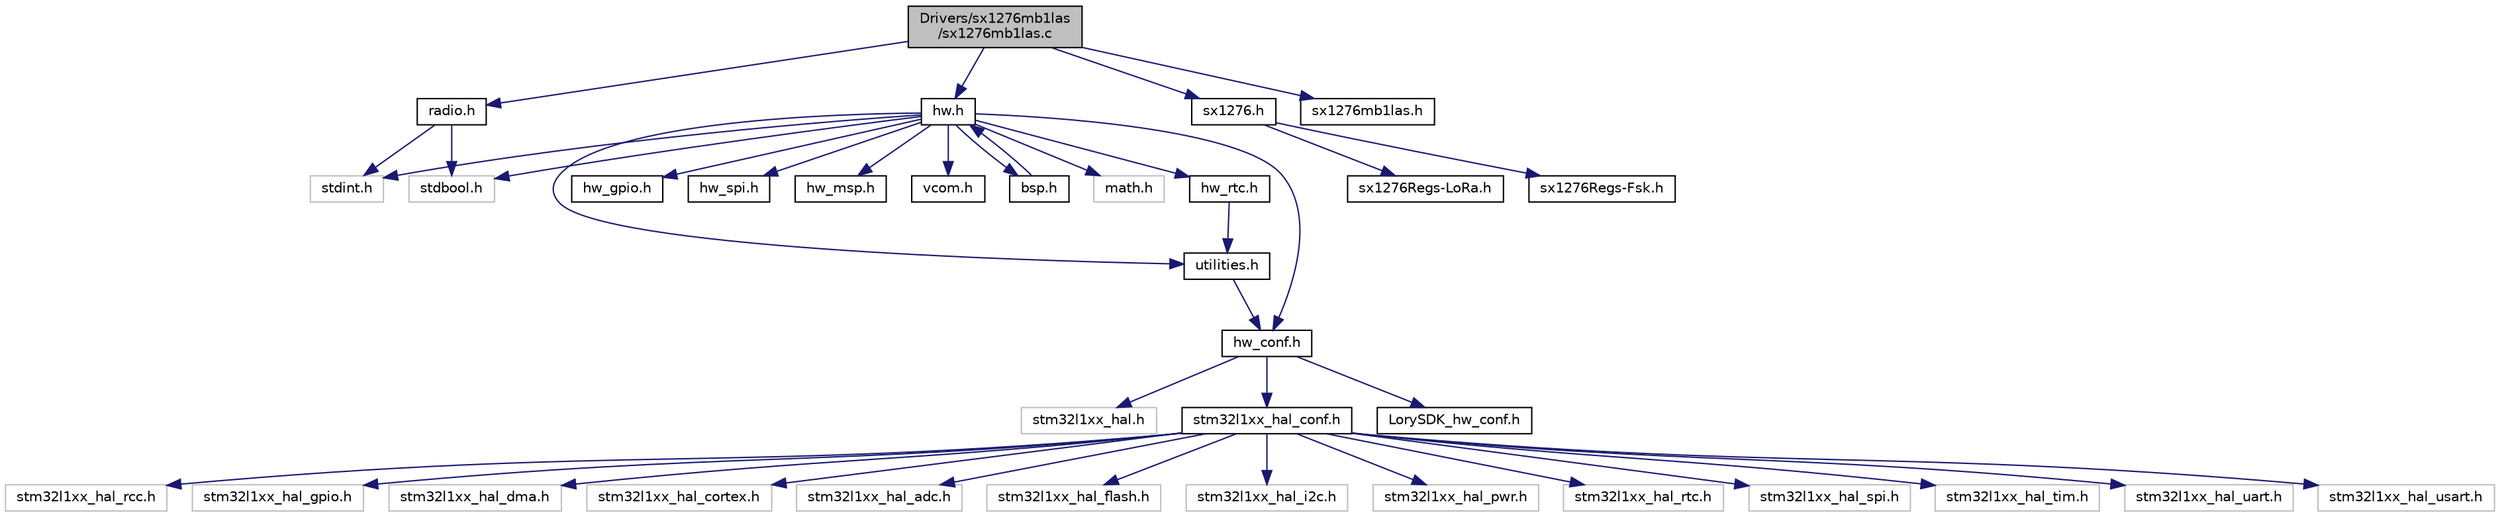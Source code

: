 digraph "Drivers/sx1276mb1las/sx1276mb1las.c"
{
  edge [fontname="Helvetica",fontsize="10",labelfontname="Helvetica",labelfontsize="10"];
  node [fontname="Helvetica",fontsize="10",shape=record];
  Node0 [label="Drivers/sx1276mb1las\l/sx1276mb1las.c",height=0.2,width=0.4,color="black", fillcolor="grey75", style="filled", fontcolor="black"];
  Node0 -> Node1 [color="midnightblue",fontsize="10",style="solid"];
  Node1 [label="hw.h",height=0.2,width=0.4,color="black", fillcolor="white", style="filled",URL="$hw_8h.html"];
  Node1 -> Node2 [color="midnightblue",fontsize="10",style="solid"];
  Node2 [label="math.h",height=0.2,width=0.4,color="grey75", fillcolor="white", style="filled"];
  Node1 -> Node3 [color="midnightblue",fontsize="10",style="solid"];
  Node3 [label="stdbool.h",height=0.2,width=0.4,color="grey75", fillcolor="white", style="filled"];
  Node1 -> Node4 [color="midnightblue",fontsize="10",style="solid"];
  Node4 [label="stdint.h",height=0.2,width=0.4,color="grey75", fillcolor="white", style="filled"];
  Node1 -> Node5 [color="midnightblue",fontsize="10",style="solid"];
  Node5 [label="hw_conf.h",height=0.2,width=0.4,color="black", fillcolor="white", style="filled",URL="$hw__conf_8h.html"];
  Node5 -> Node6 [color="midnightblue",fontsize="10",style="solid"];
  Node6 [label="stm32l1xx_hal.h",height=0.2,width=0.4,color="grey75", fillcolor="white", style="filled"];
  Node5 -> Node7 [color="midnightblue",fontsize="10",style="solid"];
  Node7 [label="stm32l1xx_hal_conf.h",height=0.2,width=0.4,color="black", fillcolor="white", style="filled",URL="$stm32l1xx__hal__conf_8h.html",tooltip="HAL configuration file. "];
  Node7 -> Node8 [color="midnightblue",fontsize="10",style="solid"];
  Node8 [label="stm32l1xx_hal_rcc.h",height=0.2,width=0.4,color="grey75", fillcolor="white", style="filled"];
  Node7 -> Node9 [color="midnightblue",fontsize="10",style="solid"];
  Node9 [label="stm32l1xx_hal_gpio.h",height=0.2,width=0.4,color="grey75", fillcolor="white", style="filled"];
  Node7 -> Node10 [color="midnightblue",fontsize="10",style="solid"];
  Node10 [label="stm32l1xx_hal_dma.h",height=0.2,width=0.4,color="grey75", fillcolor="white", style="filled"];
  Node7 -> Node11 [color="midnightblue",fontsize="10",style="solid"];
  Node11 [label="stm32l1xx_hal_cortex.h",height=0.2,width=0.4,color="grey75", fillcolor="white", style="filled"];
  Node7 -> Node12 [color="midnightblue",fontsize="10",style="solid"];
  Node12 [label="stm32l1xx_hal_adc.h",height=0.2,width=0.4,color="grey75", fillcolor="white", style="filled"];
  Node7 -> Node13 [color="midnightblue",fontsize="10",style="solid"];
  Node13 [label="stm32l1xx_hal_flash.h",height=0.2,width=0.4,color="grey75", fillcolor="white", style="filled"];
  Node7 -> Node14 [color="midnightblue",fontsize="10",style="solid"];
  Node14 [label="stm32l1xx_hal_i2c.h",height=0.2,width=0.4,color="grey75", fillcolor="white", style="filled"];
  Node7 -> Node15 [color="midnightblue",fontsize="10",style="solid"];
  Node15 [label="stm32l1xx_hal_pwr.h",height=0.2,width=0.4,color="grey75", fillcolor="white", style="filled"];
  Node7 -> Node16 [color="midnightblue",fontsize="10",style="solid"];
  Node16 [label="stm32l1xx_hal_rtc.h",height=0.2,width=0.4,color="grey75", fillcolor="white", style="filled"];
  Node7 -> Node17 [color="midnightblue",fontsize="10",style="solid"];
  Node17 [label="stm32l1xx_hal_spi.h",height=0.2,width=0.4,color="grey75", fillcolor="white", style="filled"];
  Node7 -> Node18 [color="midnightblue",fontsize="10",style="solid"];
  Node18 [label="stm32l1xx_hal_tim.h",height=0.2,width=0.4,color="grey75", fillcolor="white", style="filled"];
  Node7 -> Node19 [color="midnightblue",fontsize="10",style="solid"];
  Node19 [label="stm32l1xx_hal_uart.h",height=0.2,width=0.4,color="grey75", fillcolor="white", style="filled"];
  Node7 -> Node20 [color="midnightblue",fontsize="10",style="solid"];
  Node20 [label="stm32l1xx_hal_usart.h",height=0.2,width=0.4,color="grey75", fillcolor="white", style="filled"];
  Node5 -> Node21 [color="midnightblue",fontsize="10",style="solid"];
  Node21 [label="LorySDK_hw_conf.h",height=0.2,width=0.4,color="black", fillcolor="white", style="filled",URL="$_lory_s_d_k__hw__conf_8h.html"];
  Node1 -> Node22 [color="midnightblue",fontsize="10",style="solid"];
  Node22 [label="hw_gpio.h",height=0.2,width=0.4,color="black", fillcolor="white", style="filled",URL="$hw__gpio_8h.html"];
  Node1 -> Node23 [color="midnightblue",fontsize="10",style="solid"];
  Node23 [label="hw_rtc.h",height=0.2,width=0.4,color="black", fillcolor="white", style="filled",URL="$hw__rtc_8h.html"];
  Node23 -> Node24 [color="midnightblue",fontsize="10",style="solid"];
  Node24 [label="utilities.h",height=0.2,width=0.4,color="black", fillcolor="white", style="filled",URL="$utilities_8h.html"];
  Node24 -> Node5 [color="midnightblue",fontsize="10",style="solid"];
  Node1 -> Node25 [color="midnightblue",fontsize="10",style="solid"];
  Node25 [label="hw_spi.h",height=0.2,width=0.4,color="black", fillcolor="white", style="filled",URL="$hw__spi_8h.html"];
  Node1 -> Node26 [color="midnightblue",fontsize="10",style="solid"];
  Node26 [label="hw_msp.h",height=0.2,width=0.4,color="black", fillcolor="white", style="filled",URL="$hw__msp_8h.html"];
  Node1 -> Node27 [color="midnightblue",fontsize="10",style="solid"];
  Node27 [label="vcom.h",height=0.2,width=0.4,color="black", fillcolor="white", style="filled",URL="$vcom_8h.html"];
  Node1 -> Node28 [color="midnightblue",fontsize="10",style="solid"];
  Node28 [label="bsp.h",height=0.2,width=0.4,color="black", fillcolor="white", style="filled",URL="$bsp_8h.html"];
  Node28 -> Node1 [color="midnightblue",fontsize="10",style="solid"];
  Node1 -> Node24 [color="midnightblue",fontsize="10",style="solid"];
  Node0 -> Node29 [color="midnightblue",fontsize="10",style="solid"];
  Node29 [label="radio.h",height=0.2,width=0.4,color="black", fillcolor="white", style="filled",URL="$radio_8h.html",tooltip="Radio driver API definition "];
  Node29 -> Node4 [color="midnightblue",fontsize="10",style="solid"];
  Node29 -> Node3 [color="midnightblue",fontsize="10",style="solid"];
  Node0 -> Node30 [color="midnightblue",fontsize="10",style="solid"];
  Node30 [label="sx1276.h",height=0.2,width=0.4,color="black", fillcolor="white", style="filled",URL="$sx1276_8h.html",tooltip="SX1276 driver implementation "];
  Node30 -> Node31 [color="midnightblue",fontsize="10",style="solid"];
  Node31 [label="sx1276Regs-Fsk.h",height=0.2,width=0.4,color="black", fillcolor="white", style="filled",URL="$sx1276_regs-_fsk_8h.html",tooltip="SX1276 FSK modem registers and bits definitions "];
  Node30 -> Node32 [color="midnightblue",fontsize="10",style="solid"];
  Node32 [label="sx1276Regs-LoRa.h",height=0.2,width=0.4,color="black", fillcolor="white", style="filled",URL="$sx1276_regs-_lo_ra_8h.html",tooltip="SX1276 LoRa modem registers and bits definitions "];
  Node0 -> Node33 [color="midnightblue",fontsize="10",style="solid"];
  Node33 [label="sx1276mb1las.h",height=0.2,width=0.4,color="black", fillcolor="white", style="filled",URL="$sx1276mb1las_8h.html"];
}
